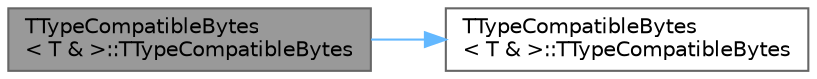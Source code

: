 digraph "TTypeCompatibleBytes&lt; T &amp; &gt;::TTypeCompatibleBytes"
{
 // INTERACTIVE_SVG=YES
 // LATEX_PDF_SIZE
  bgcolor="transparent";
  edge [fontname=Helvetica,fontsize=10,labelfontname=Helvetica,labelfontsize=10];
  node [fontname=Helvetica,fontsize=10,shape=box,height=0.2,width=0.4];
  rankdir="LR";
  Node1 [id="Node000001",label="TTypeCompatibleBytes\l\< T & \>::TTypeCompatibleBytes",height=0.2,width=0.4,color="gray40", fillcolor="grey60", style="filled", fontcolor="black",tooltip=" "];
  Node1 -> Node2 [id="edge1_Node000001_Node000002",color="steelblue1",style="solid",tooltip=" "];
  Node2 [id="Node000002",label="TTypeCompatibleBytes\l\< T & \>::TTypeCompatibleBytes",height=0.2,width=0.4,color="grey40", fillcolor="white", style="filled",URL="$d2/d30/structTTypeCompatibleBytes_3_01T_01_6_01_4.html#a4db34591e5c39b8b153c00e7e505ea77",tooltip=" "];
}
